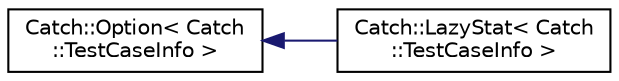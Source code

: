 digraph "Graphical Class Hierarchy"
{
  edge [fontname="Helvetica",fontsize="10",labelfontname="Helvetica",labelfontsize="10"];
  node [fontname="Helvetica",fontsize="10",shape=record];
  rankdir="LR";
  Node1 [label="Catch::Option\< Catch\l::TestCaseInfo \>",height=0.2,width=0.4,color="black", fillcolor="white", style="filled",URL="$d7/dc7/classCatch_1_1Option.html"];
  Node1 -> Node2 [dir="back",color="midnightblue",fontsize="10",style="solid",fontname="Helvetica"];
  Node2 [label="Catch::LazyStat\< Catch\l::TestCaseInfo \>",height=0.2,width=0.4,color="black", fillcolor="white", style="filled",URL="$da/dff/structCatch_1_1LazyStat.html"];
}
